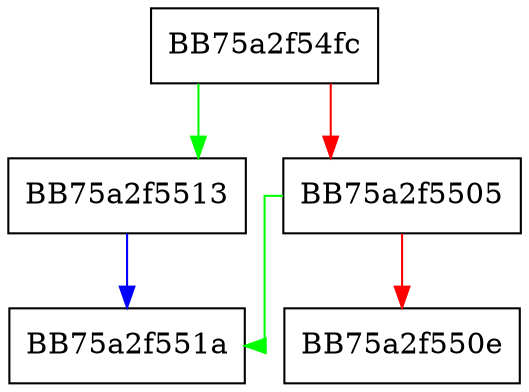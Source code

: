 digraph _C_str {
  node [shape="box"];
  graph [splines=ortho];
  BB75a2f54fc -> BB75a2f5513 [color="green"];
  BB75a2f54fc -> BB75a2f5505 [color="red"];
  BB75a2f5505 -> BB75a2f551a [color="green"];
  BB75a2f5505 -> BB75a2f550e [color="red"];
  BB75a2f5513 -> BB75a2f551a [color="blue"];
}